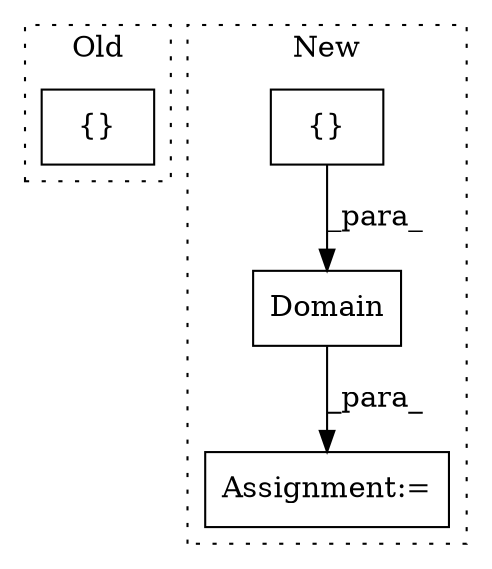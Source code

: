 digraph G {
subgraph cluster0 {
1 [label="{}" a="4" s="923,952" l="1,1" shape="box"];
label = "Old";
style="dotted";
}
subgraph cluster1 {
2 [label="Domain" a="32" s="528,559" l="7,1" shape="box"];
3 [label="{}" a="4" s="544,558" l="1,1" shape="box"];
4 [label="Assignment:=" a="7" s="570" l="1" shape="box"];
label = "New";
style="dotted";
}
2 -> 4 [label="_para_"];
3 -> 2 [label="_para_"];
}